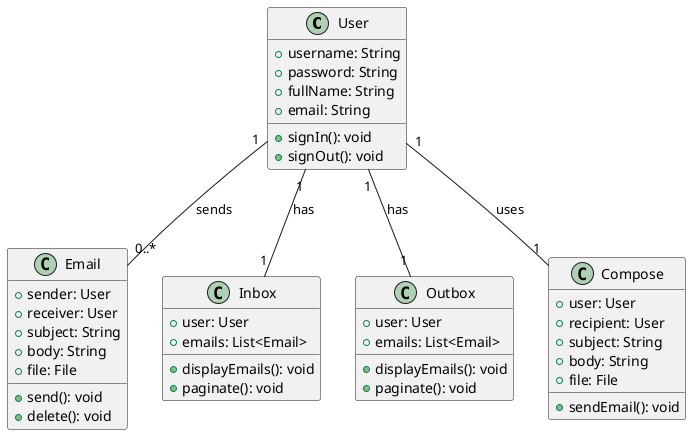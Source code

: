 @startuml emailsys

class User {
 +username: String
 +password: String
 +fullName: String
 +email: String
 +signIn(): void
 +signOut(): void
}

class Email {
 +sender: User
 +receiver: User
 +subject: String
 +body: String
 +file: File
 +send(): void
 +delete(): void
}

class Inbox {
 +user: User
 +emails: List<Email>
 +displayEmails(): void
 +paginate(): void
}

class Outbox {
 +user: User
 +emails: List<Email>
 +displayEmails(): void
 +paginate(): void
}

class Compose {
 +user: User
 +recipient: User
 +subject: String
 +body: String
 +file: File
 +sendEmail(): void
}

User "1" -- "0..*" Email : sends
User "1" -- "1" Inbox : has
User "1" -- "1" Outbox : has
User "1" -- "1" Compose : uses

@enduml
